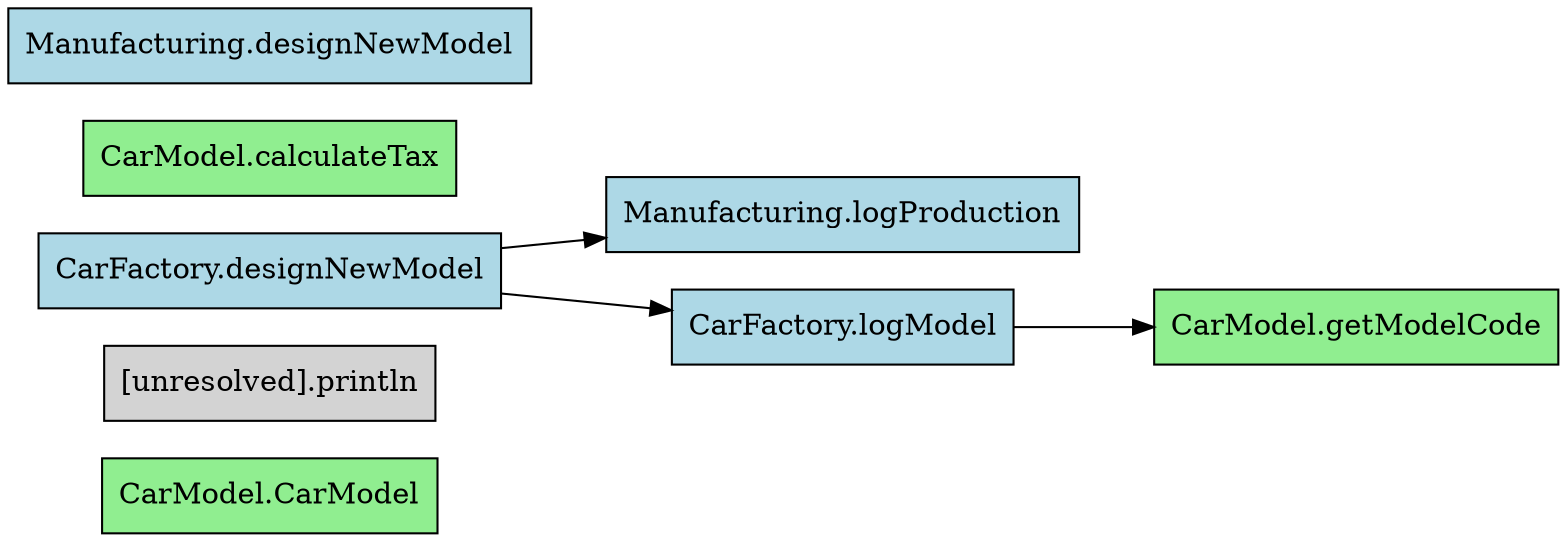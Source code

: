 digraph MethodCallGraph {
  rankdir=LR;
  node [shape=box, style=filled];
  "com.model.CarModel.CarModel" [label="CarModel.CarModel", fillcolor="lightgreen"];
  "[unresolved].println" [label="[unresolved].println", fillcolor="lightgrey"];
  "com.model.CarModel.getModelCode" [label="CarModel.getModelCode", fillcolor="lightgreen"];
  "com.factory.Manufacturing.logProduction" [label="Manufacturing.logProduction", fillcolor="lightblue"];
  "com.model.CarModel.calculateTax" [label="CarModel.calculateTax", fillcolor="lightgreen"];
  "com.factory.CarFactory.designNewModel" [label="CarFactory.designNewModel", fillcolor="lightblue"];
  "com.factory.Manufacturing.designNewModel" [label="Manufacturing.designNewModel", fillcolor="lightblue"];
  "com.factory.CarFactory.logModel" [label="CarFactory.logModel", fillcolor="lightblue"];
  "com.factory.CarFactory.designNewModel" -> "com.factory.CarFactory.logModel";
  "com.factory.CarFactory.designNewModel" -> "com.factory.Manufacturing.logProduction";
  "com.factory.CarFactory.logModel" -> "com.model.CarModel.getModelCode";
}
